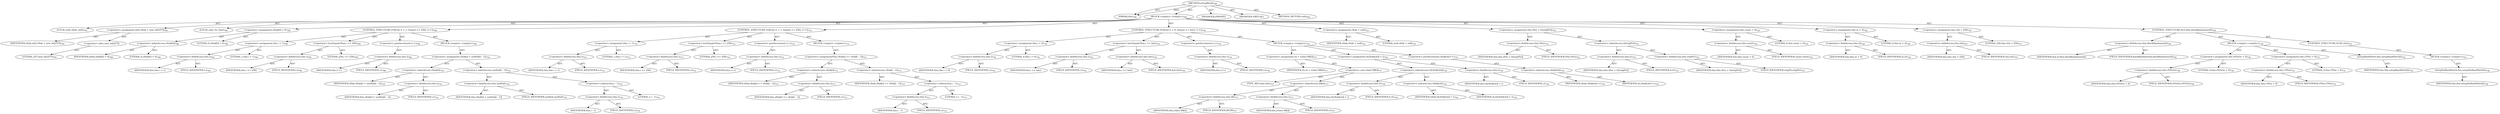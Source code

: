 digraph "setupBlock" {  
"111669149720" [label = <(METHOD,setupBlock)<SUB>704</SUB>> ]
"115964117003" [label = <(PARAM,this)<SUB>704</SUB>> ]
"25769803897" [label = <(BLOCK,&lt;empty&gt;,&lt;empty&gt;)<SUB>704</SUB>> ]
"94489280574" [label = <(LOCAL,int[] cftab: int[])<SUB>705</SUB>> ]
"30064771809" [label = <(&lt;operator&gt;.assignment,int[] cftab = new int[257])<SUB>705</SUB>> ]
"68719477355" [label = <(IDENTIFIER,cftab,int[] cftab = new int[257])<SUB>705</SUB>> ]
"30064771810" [label = <(&lt;operator&gt;.alloc,new int[257])> ]
"90194313401" [label = <(LITERAL,257,new int[257])<SUB>705</SUB>> ]
"94489280575" [label = <(LOCAL,char ch: char)<SUB>706</SUB>> ]
"30064771811" [label = <(&lt;operator&gt;.assignment,cftab[0] = 0)<SUB>708</SUB>> ]
"30064771812" [label = <(&lt;operator&gt;.indexAccess,cftab[0])<SUB>708</SUB>> ]
"68719477356" [label = <(IDENTIFIER,cftab,cftab[0] = 0)<SUB>708</SUB>> ]
"90194313402" [label = <(LITERAL,0,cftab[0] = 0)<SUB>708</SUB>> ]
"90194313403" [label = <(LITERAL,0,cftab[0] = 0)<SUB>708</SUB>> ]
"47244640350" [label = <(CONTROL_STRUCTURE,FOR,for (i = 1; Some(i &lt;= 256); i++))<SUB>709</SUB>> ]
"30064771813" [label = <(&lt;operator&gt;.assignment,this.i = 1)<SUB>709</SUB>> ]
"30064771814" [label = <(&lt;operator&gt;.fieldAccess,this.i)<SUB>709</SUB>> ]
"68719477357" [label = <(IDENTIFIER,this,this.i = 1)> ]
"55834574991" [label = <(FIELD_IDENTIFIER,i,i)<SUB>709</SUB>> ]
"90194313404" [label = <(LITERAL,1,this.i = 1)<SUB>709</SUB>> ]
"30064771815" [label = <(&lt;operator&gt;.lessEqualsThan,i &lt;= 256)<SUB>709</SUB>> ]
"30064771816" [label = <(&lt;operator&gt;.fieldAccess,this.i)<SUB>709</SUB>> ]
"68719477358" [label = <(IDENTIFIER,this,i &lt;= 256)> ]
"55834574992" [label = <(FIELD_IDENTIFIER,i,i)<SUB>709</SUB>> ]
"90194313405" [label = <(LITERAL,256,i &lt;= 256)<SUB>709</SUB>> ]
"30064771817" [label = <(&lt;operator&gt;.postIncrement,i++)<SUB>709</SUB>> ]
"30064771818" [label = <(&lt;operator&gt;.fieldAccess,this.i)<SUB>709</SUB>> ]
"68719477359" [label = <(IDENTIFIER,this,i++)> ]
"55834574993" [label = <(FIELD_IDENTIFIER,i,i)<SUB>709</SUB>> ]
"25769803898" [label = <(BLOCK,&lt;empty&gt;,&lt;empty&gt;)<SUB>709</SUB>> ]
"30064771819" [label = <(&lt;operator&gt;.assignment,cftab[i] = unzftab[i - 1])<SUB>710</SUB>> ]
"30064771820" [label = <(&lt;operator&gt;.indexAccess,cftab[i])<SUB>710</SUB>> ]
"68719477360" [label = <(IDENTIFIER,cftab,cftab[i] = unzftab[i - 1])<SUB>710</SUB>> ]
"30064771821" [label = <(&lt;operator&gt;.fieldAccess,this.i)<SUB>710</SUB>> ]
"68719477361" [label = <(IDENTIFIER,this,cftab[i] = unzftab[i - 1])> ]
"55834574994" [label = <(FIELD_IDENTIFIER,i,i)<SUB>710</SUB>> ]
"30064771822" [label = <(&lt;operator&gt;.indexAccess,unzftab[i - 1])<SUB>710</SUB>> ]
"30064771823" [label = <(&lt;operator&gt;.fieldAccess,this.unzftab)<SUB>710</SUB>> ]
"68719477362" [label = <(IDENTIFIER,this,cftab[i] = unzftab[i - 1])> ]
"55834574995" [label = <(FIELD_IDENTIFIER,unzftab,unzftab)<SUB>710</SUB>> ]
"30064771824" [label = <(&lt;operator&gt;.subtraction,i - 1)<SUB>710</SUB>> ]
"30064771825" [label = <(&lt;operator&gt;.fieldAccess,this.i)<SUB>710</SUB>> ]
"68719477363" [label = <(IDENTIFIER,this,i - 1)> ]
"55834574996" [label = <(FIELD_IDENTIFIER,i,i)<SUB>710</SUB>> ]
"90194313406" [label = <(LITERAL,1,i - 1)<SUB>710</SUB>> ]
"47244640351" [label = <(CONTROL_STRUCTURE,FOR,for (i = 1; Some(i &lt;= 256); i++))<SUB>712</SUB>> ]
"30064771826" [label = <(&lt;operator&gt;.assignment,this.i = 1)<SUB>712</SUB>> ]
"30064771827" [label = <(&lt;operator&gt;.fieldAccess,this.i)<SUB>712</SUB>> ]
"68719477364" [label = <(IDENTIFIER,this,this.i = 1)> ]
"55834574997" [label = <(FIELD_IDENTIFIER,i,i)<SUB>712</SUB>> ]
"90194313407" [label = <(LITERAL,1,this.i = 1)<SUB>712</SUB>> ]
"30064771828" [label = <(&lt;operator&gt;.lessEqualsThan,i &lt;= 256)<SUB>712</SUB>> ]
"30064771829" [label = <(&lt;operator&gt;.fieldAccess,this.i)<SUB>712</SUB>> ]
"68719477365" [label = <(IDENTIFIER,this,i &lt;= 256)> ]
"55834574998" [label = <(FIELD_IDENTIFIER,i,i)<SUB>712</SUB>> ]
"90194313408" [label = <(LITERAL,256,i &lt;= 256)<SUB>712</SUB>> ]
"30064771830" [label = <(&lt;operator&gt;.postIncrement,i++)<SUB>712</SUB>> ]
"30064771831" [label = <(&lt;operator&gt;.fieldAccess,this.i)<SUB>712</SUB>> ]
"68719477366" [label = <(IDENTIFIER,this,i++)> ]
"55834574999" [label = <(FIELD_IDENTIFIER,i,i)<SUB>712</SUB>> ]
"25769803899" [label = <(BLOCK,&lt;empty&gt;,&lt;empty&gt;)<SUB>712</SUB>> ]
"30064771832" [label = <(&lt;operator&gt;.assignmentPlus,cftab[i] += cftab[i - 1])<SUB>713</SUB>> ]
"30064771833" [label = <(&lt;operator&gt;.indexAccess,cftab[i])<SUB>713</SUB>> ]
"68719477367" [label = <(IDENTIFIER,cftab,cftab[i] += cftab[i - 1])<SUB>713</SUB>> ]
"30064771834" [label = <(&lt;operator&gt;.fieldAccess,this.i)<SUB>713</SUB>> ]
"68719477368" [label = <(IDENTIFIER,this,cftab[i] += cftab[i - 1])> ]
"55834575000" [label = <(FIELD_IDENTIFIER,i,i)<SUB>713</SUB>> ]
"30064771835" [label = <(&lt;operator&gt;.indexAccess,cftab[i - 1])<SUB>713</SUB>> ]
"68719477369" [label = <(IDENTIFIER,cftab,cftab[i] += cftab[i - 1])<SUB>713</SUB>> ]
"30064771836" [label = <(&lt;operator&gt;.subtraction,i - 1)<SUB>713</SUB>> ]
"30064771837" [label = <(&lt;operator&gt;.fieldAccess,this.i)<SUB>713</SUB>> ]
"68719477370" [label = <(IDENTIFIER,this,i - 1)> ]
"55834575001" [label = <(FIELD_IDENTIFIER,i,i)<SUB>713</SUB>> ]
"90194313409" [label = <(LITERAL,1,i - 1)<SUB>713</SUB>> ]
"47244640352" [label = <(CONTROL_STRUCTURE,FOR,for (i = 0; Some(i &lt;= last); i++))<SUB>716</SUB>> ]
"30064771838" [label = <(&lt;operator&gt;.assignment,this.i = 0)<SUB>716</SUB>> ]
"30064771839" [label = <(&lt;operator&gt;.fieldAccess,this.i)<SUB>716</SUB>> ]
"68719477371" [label = <(IDENTIFIER,this,this.i = 0)> ]
"55834575002" [label = <(FIELD_IDENTIFIER,i,i)<SUB>716</SUB>> ]
"90194313410" [label = <(LITERAL,0,this.i = 0)<SUB>716</SUB>> ]
"30064771840" [label = <(&lt;operator&gt;.lessEqualsThan,i &lt;= last)<SUB>716</SUB>> ]
"30064771841" [label = <(&lt;operator&gt;.fieldAccess,this.i)<SUB>716</SUB>> ]
"68719477372" [label = <(IDENTIFIER,this,i &lt;= last)> ]
"55834575003" [label = <(FIELD_IDENTIFIER,i,i)<SUB>716</SUB>> ]
"30064771842" [label = <(&lt;operator&gt;.fieldAccess,this.last)<SUB>716</SUB>> ]
"68719477373" [label = <(IDENTIFIER,this,i &lt;= last)> ]
"55834575004" [label = <(FIELD_IDENTIFIER,last,last)<SUB>716</SUB>> ]
"30064771843" [label = <(&lt;operator&gt;.postIncrement,i++)<SUB>716</SUB>> ]
"30064771844" [label = <(&lt;operator&gt;.fieldAccess,this.i)<SUB>716</SUB>> ]
"68719477374" [label = <(IDENTIFIER,this,i++)> ]
"55834575005" [label = <(FIELD_IDENTIFIER,i,i)<SUB>716</SUB>> ]
"25769803900" [label = <(BLOCK,&lt;empty&gt;,&lt;empty&gt;)<SUB>716</SUB>> ]
"30064771845" [label = <(&lt;operator&gt;.assignment,ch = (char) ll8[i])<SUB>717</SUB>> ]
"68719477375" [label = <(IDENTIFIER,ch,ch = (char) ll8[i])<SUB>717</SUB>> ]
"30064771846" [label = <(&lt;operator&gt;.cast,(char) ll8[i])<SUB>717</SUB>> ]
"180388626453" [label = <(TYPE_REF,char,char)<SUB>717</SUB>> ]
"30064771847" [label = <(&lt;operator&gt;.indexAccess,ll8[i])<SUB>717</SUB>> ]
"30064771848" [label = <(&lt;operator&gt;.fieldAccess,this.ll8)<SUB>717</SUB>> ]
"68719477376" [label = <(IDENTIFIER,this,(char) ll8[i])> ]
"55834575006" [label = <(FIELD_IDENTIFIER,ll8,ll8)<SUB>717</SUB>> ]
"30064771849" [label = <(&lt;operator&gt;.fieldAccess,this.i)<SUB>717</SUB>> ]
"68719477377" [label = <(IDENTIFIER,this,(char) ll8[i])> ]
"55834575007" [label = <(FIELD_IDENTIFIER,i,i)<SUB>717</SUB>> ]
"30064771850" [label = <(&lt;operator&gt;.assignment,tt[cftab[ch]] = i)<SUB>718</SUB>> ]
"30064771851" [label = <(&lt;operator&gt;.indexAccess,tt[cftab[ch]])<SUB>718</SUB>> ]
"30064771852" [label = <(&lt;operator&gt;.fieldAccess,this.tt)<SUB>718</SUB>> ]
"68719477378" [label = <(IDENTIFIER,this,tt[cftab[ch]] = i)> ]
"55834575008" [label = <(FIELD_IDENTIFIER,tt,tt)<SUB>718</SUB>> ]
"30064771853" [label = <(&lt;operator&gt;.indexAccess,cftab[ch])<SUB>718</SUB>> ]
"68719477379" [label = <(IDENTIFIER,cftab,tt[cftab[ch]] = i)<SUB>718</SUB>> ]
"68719477380" [label = <(IDENTIFIER,ch,tt[cftab[ch]] = i)<SUB>718</SUB>> ]
"30064771854" [label = <(&lt;operator&gt;.fieldAccess,this.i)<SUB>718</SUB>> ]
"68719477381" [label = <(IDENTIFIER,this,tt[cftab[ch]] = i)> ]
"55834575009" [label = <(FIELD_IDENTIFIER,i,i)<SUB>718</SUB>> ]
"30064771855" [label = <(&lt;operator&gt;.postIncrement,cftab[ch]++)<SUB>719</SUB>> ]
"30064771856" [label = <(&lt;operator&gt;.indexAccess,cftab[ch])<SUB>719</SUB>> ]
"68719477382" [label = <(IDENTIFIER,cftab,cftab[ch]++)<SUB>719</SUB>> ]
"68719477383" [label = <(IDENTIFIER,ch,cftab[ch]++)<SUB>719</SUB>> ]
"30064771857" [label = <(&lt;operator&gt;.assignment,cftab = null)<SUB>721</SUB>> ]
"68719477384" [label = <(IDENTIFIER,cftab,cftab = null)<SUB>721</SUB>> ]
"90194313411" [label = <(LITERAL,null,cftab = null)<SUB>721</SUB>> ]
"30064771858" [label = <(&lt;operator&gt;.assignment,this.tPos = tt[origPtr])<SUB>723</SUB>> ]
"30064771859" [label = <(&lt;operator&gt;.fieldAccess,this.tPos)<SUB>723</SUB>> ]
"68719477385" [label = <(IDENTIFIER,this,this.tPos = tt[origPtr])> ]
"55834575010" [label = <(FIELD_IDENTIFIER,tPos,tPos)<SUB>723</SUB>> ]
"30064771860" [label = <(&lt;operator&gt;.indexAccess,tt[origPtr])<SUB>723</SUB>> ]
"30064771861" [label = <(&lt;operator&gt;.fieldAccess,this.tt)<SUB>723</SUB>> ]
"68719477386" [label = <(IDENTIFIER,this,this.tPos = tt[origPtr])> ]
"55834575011" [label = <(FIELD_IDENTIFIER,tt,tt)<SUB>723</SUB>> ]
"30064771862" [label = <(&lt;operator&gt;.fieldAccess,this.origPtr)<SUB>723</SUB>> ]
"68719477387" [label = <(IDENTIFIER,this,this.tPos = tt[origPtr])> ]
"55834575012" [label = <(FIELD_IDENTIFIER,origPtr,origPtr)<SUB>723</SUB>> ]
"30064771863" [label = <(&lt;operator&gt;.assignment,this.count = 0)<SUB>725</SUB>> ]
"30064771864" [label = <(&lt;operator&gt;.fieldAccess,this.count)<SUB>725</SUB>> ]
"68719477388" [label = <(IDENTIFIER,this,this.count = 0)> ]
"55834575013" [label = <(FIELD_IDENTIFIER,count,count)<SUB>725</SUB>> ]
"90194313412" [label = <(LITERAL,0,this.count = 0)<SUB>725</SUB>> ]
"30064771865" [label = <(&lt;operator&gt;.assignment,this.i2 = 0)<SUB>726</SUB>> ]
"30064771866" [label = <(&lt;operator&gt;.fieldAccess,this.i2)<SUB>726</SUB>> ]
"68719477389" [label = <(IDENTIFIER,this,this.i2 = 0)> ]
"55834575014" [label = <(FIELD_IDENTIFIER,i2,i2)<SUB>726</SUB>> ]
"90194313413" [label = <(LITERAL,0,this.i2 = 0)<SUB>726</SUB>> ]
"30064771867" [label = <(&lt;operator&gt;.assignment,this.ch2 = 256)<SUB>727</SUB>> ]
"30064771868" [label = <(&lt;operator&gt;.fieldAccess,this.ch2)<SUB>727</SUB>> ]
"68719477390" [label = <(IDENTIFIER,this,this.ch2 = 256)> ]
"55834575015" [label = <(FIELD_IDENTIFIER,ch2,ch2)<SUB>727</SUB>> ]
"90194313414" [label = <(LITERAL,256,this.ch2 = 256)<SUB>727</SUB>> ]
"47244640353" [label = <(CONTROL_STRUCTURE,IF,if (this.blockRandomised))<SUB>729</SUB>> ]
"30064771869" [label = <(&lt;operator&gt;.fieldAccess,this.blockRandomised)<SUB>729</SUB>> ]
"68719477391" [label = <(IDENTIFIER,this,if (this.blockRandomised))> ]
"55834575016" [label = <(FIELD_IDENTIFIER,blockRandomised,blockRandomised)<SUB>729</SUB>> ]
"25769803901" [label = <(BLOCK,&lt;empty&gt;,&lt;empty&gt;)<SUB>729</SUB>> ]
"30064771870" [label = <(&lt;operator&gt;.assignment,this.rNToGo = 0)<SUB>730</SUB>> ]
"30064771871" [label = <(&lt;operator&gt;.fieldAccess,this.rNToGo)<SUB>730</SUB>> ]
"68719477392" [label = <(IDENTIFIER,this,this.rNToGo = 0)> ]
"55834575017" [label = <(FIELD_IDENTIFIER,rNToGo,rNToGo)<SUB>730</SUB>> ]
"90194313415" [label = <(LITERAL,0,this.rNToGo = 0)<SUB>730</SUB>> ]
"30064771872" [label = <(&lt;operator&gt;.assignment,this.rTPos = 0)<SUB>731</SUB>> ]
"30064771873" [label = <(&lt;operator&gt;.fieldAccess,this.rTPos)<SUB>731</SUB>> ]
"68719477393" [label = <(IDENTIFIER,this,this.rTPos = 0)> ]
"55834575018" [label = <(FIELD_IDENTIFIER,rTPos,rTPos)<SUB>731</SUB>> ]
"90194313416" [label = <(LITERAL,0,this.rTPos = 0)<SUB>731</SUB>> ]
"30064771874" [label = <(setupRandPartA,this.setupRandPartA())<SUB>732</SUB>> ]
"68719476782" [label = <(IDENTIFIER,this,this.setupRandPartA())<SUB>732</SUB>> ]
"47244640354" [label = <(CONTROL_STRUCTURE,ELSE,else)<SUB>733</SUB>> ]
"25769803902" [label = <(BLOCK,&lt;empty&gt;,&lt;empty&gt;)<SUB>733</SUB>> ]
"30064771875" [label = <(setupNoRandPartA,this.setupNoRandPartA())<SUB>734</SUB>> ]
"68719476783" [label = <(IDENTIFIER,this,this.setupNoRandPartA())<SUB>734</SUB>> ]
"133143986266" [label = <(MODIFIER,PRIVATE)> ]
"133143986267" [label = <(MODIFIER,VIRTUAL)> ]
"128849018904" [label = <(METHOD_RETURN,void)<SUB>704</SUB>> ]
  "111669149720" -> "115964117003"  [ label = "AST: "] 
  "111669149720" -> "25769803897"  [ label = "AST: "] 
  "111669149720" -> "133143986266"  [ label = "AST: "] 
  "111669149720" -> "133143986267"  [ label = "AST: "] 
  "111669149720" -> "128849018904"  [ label = "AST: "] 
  "25769803897" -> "94489280574"  [ label = "AST: "] 
  "25769803897" -> "30064771809"  [ label = "AST: "] 
  "25769803897" -> "94489280575"  [ label = "AST: "] 
  "25769803897" -> "30064771811"  [ label = "AST: "] 
  "25769803897" -> "47244640350"  [ label = "AST: "] 
  "25769803897" -> "47244640351"  [ label = "AST: "] 
  "25769803897" -> "47244640352"  [ label = "AST: "] 
  "25769803897" -> "30064771857"  [ label = "AST: "] 
  "25769803897" -> "30064771858"  [ label = "AST: "] 
  "25769803897" -> "30064771863"  [ label = "AST: "] 
  "25769803897" -> "30064771865"  [ label = "AST: "] 
  "25769803897" -> "30064771867"  [ label = "AST: "] 
  "25769803897" -> "47244640353"  [ label = "AST: "] 
  "30064771809" -> "68719477355"  [ label = "AST: "] 
  "30064771809" -> "30064771810"  [ label = "AST: "] 
  "30064771810" -> "90194313401"  [ label = "AST: "] 
  "30064771811" -> "30064771812"  [ label = "AST: "] 
  "30064771811" -> "90194313403"  [ label = "AST: "] 
  "30064771812" -> "68719477356"  [ label = "AST: "] 
  "30064771812" -> "90194313402"  [ label = "AST: "] 
  "47244640350" -> "30064771813"  [ label = "AST: "] 
  "47244640350" -> "30064771815"  [ label = "AST: "] 
  "47244640350" -> "30064771817"  [ label = "AST: "] 
  "47244640350" -> "25769803898"  [ label = "AST: "] 
  "30064771813" -> "30064771814"  [ label = "AST: "] 
  "30064771813" -> "90194313404"  [ label = "AST: "] 
  "30064771814" -> "68719477357"  [ label = "AST: "] 
  "30064771814" -> "55834574991"  [ label = "AST: "] 
  "30064771815" -> "30064771816"  [ label = "AST: "] 
  "30064771815" -> "90194313405"  [ label = "AST: "] 
  "30064771816" -> "68719477358"  [ label = "AST: "] 
  "30064771816" -> "55834574992"  [ label = "AST: "] 
  "30064771817" -> "30064771818"  [ label = "AST: "] 
  "30064771818" -> "68719477359"  [ label = "AST: "] 
  "30064771818" -> "55834574993"  [ label = "AST: "] 
  "25769803898" -> "30064771819"  [ label = "AST: "] 
  "30064771819" -> "30064771820"  [ label = "AST: "] 
  "30064771819" -> "30064771822"  [ label = "AST: "] 
  "30064771820" -> "68719477360"  [ label = "AST: "] 
  "30064771820" -> "30064771821"  [ label = "AST: "] 
  "30064771821" -> "68719477361"  [ label = "AST: "] 
  "30064771821" -> "55834574994"  [ label = "AST: "] 
  "30064771822" -> "30064771823"  [ label = "AST: "] 
  "30064771822" -> "30064771824"  [ label = "AST: "] 
  "30064771823" -> "68719477362"  [ label = "AST: "] 
  "30064771823" -> "55834574995"  [ label = "AST: "] 
  "30064771824" -> "30064771825"  [ label = "AST: "] 
  "30064771824" -> "90194313406"  [ label = "AST: "] 
  "30064771825" -> "68719477363"  [ label = "AST: "] 
  "30064771825" -> "55834574996"  [ label = "AST: "] 
  "47244640351" -> "30064771826"  [ label = "AST: "] 
  "47244640351" -> "30064771828"  [ label = "AST: "] 
  "47244640351" -> "30064771830"  [ label = "AST: "] 
  "47244640351" -> "25769803899"  [ label = "AST: "] 
  "30064771826" -> "30064771827"  [ label = "AST: "] 
  "30064771826" -> "90194313407"  [ label = "AST: "] 
  "30064771827" -> "68719477364"  [ label = "AST: "] 
  "30064771827" -> "55834574997"  [ label = "AST: "] 
  "30064771828" -> "30064771829"  [ label = "AST: "] 
  "30064771828" -> "90194313408"  [ label = "AST: "] 
  "30064771829" -> "68719477365"  [ label = "AST: "] 
  "30064771829" -> "55834574998"  [ label = "AST: "] 
  "30064771830" -> "30064771831"  [ label = "AST: "] 
  "30064771831" -> "68719477366"  [ label = "AST: "] 
  "30064771831" -> "55834574999"  [ label = "AST: "] 
  "25769803899" -> "30064771832"  [ label = "AST: "] 
  "30064771832" -> "30064771833"  [ label = "AST: "] 
  "30064771832" -> "30064771835"  [ label = "AST: "] 
  "30064771833" -> "68719477367"  [ label = "AST: "] 
  "30064771833" -> "30064771834"  [ label = "AST: "] 
  "30064771834" -> "68719477368"  [ label = "AST: "] 
  "30064771834" -> "55834575000"  [ label = "AST: "] 
  "30064771835" -> "68719477369"  [ label = "AST: "] 
  "30064771835" -> "30064771836"  [ label = "AST: "] 
  "30064771836" -> "30064771837"  [ label = "AST: "] 
  "30064771836" -> "90194313409"  [ label = "AST: "] 
  "30064771837" -> "68719477370"  [ label = "AST: "] 
  "30064771837" -> "55834575001"  [ label = "AST: "] 
  "47244640352" -> "30064771838"  [ label = "AST: "] 
  "47244640352" -> "30064771840"  [ label = "AST: "] 
  "47244640352" -> "30064771843"  [ label = "AST: "] 
  "47244640352" -> "25769803900"  [ label = "AST: "] 
  "30064771838" -> "30064771839"  [ label = "AST: "] 
  "30064771838" -> "90194313410"  [ label = "AST: "] 
  "30064771839" -> "68719477371"  [ label = "AST: "] 
  "30064771839" -> "55834575002"  [ label = "AST: "] 
  "30064771840" -> "30064771841"  [ label = "AST: "] 
  "30064771840" -> "30064771842"  [ label = "AST: "] 
  "30064771841" -> "68719477372"  [ label = "AST: "] 
  "30064771841" -> "55834575003"  [ label = "AST: "] 
  "30064771842" -> "68719477373"  [ label = "AST: "] 
  "30064771842" -> "55834575004"  [ label = "AST: "] 
  "30064771843" -> "30064771844"  [ label = "AST: "] 
  "30064771844" -> "68719477374"  [ label = "AST: "] 
  "30064771844" -> "55834575005"  [ label = "AST: "] 
  "25769803900" -> "30064771845"  [ label = "AST: "] 
  "25769803900" -> "30064771850"  [ label = "AST: "] 
  "25769803900" -> "30064771855"  [ label = "AST: "] 
  "30064771845" -> "68719477375"  [ label = "AST: "] 
  "30064771845" -> "30064771846"  [ label = "AST: "] 
  "30064771846" -> "180388626453"  [ label = "AST: "] 
  "30064771846" -> "30064771847"  [ label = "AST: "] 
  "30064771847" -> "30064771848"  [ label = "AST: "] 
  "30064771847" -> "30064771849"  [ label = "AST: "] 
  "30064771848" -> "68719477376"  [ label = "AST: "] 
  "30064771848" -> "55834575006"  [ label = "AST: "] 
  "30064771849" -> "68719477377"  [ label = "AST: "] 
  "30064771849" -> "55834575007"  [ label = "AST: "] 
  "30064771850" -> "30064771851"  [ label = "AST: "] 
  "30064771850" -> "30064771854"  [ label = "AST: "] 
  "30064771851" -> "30064771852"  [ label = "AST: "] 
  "30064771851" -> "30064771853"  [ label = "AST: "] 
  "30064771852" -> "68719477378"  [ label = "AST: "] 
  "30064771852" -> "55834575008"  [ label = "AST: "] 
  "30064771853" -> "68719477379"  [ label = "AST: "] 
  "30064771853" -> "68719477380"  [ label = "AST: "] 
  "30064771854" -> "68719477381"  [ label = "AST: "] 
  "30064771854" -> "55834575009"  [ label = "AST: "] 
  "30064771855" -> "30064771856"  [ label = "AST: "] 
  "30064771856" -> "68719477382"  [ label = "AST: "] 
  "30064771856" -> "68719477383"  [ label = "AST: "] 
  "30064771857" -> "68719477384"  [ label = "AST: "] 
  "30064771857" -> "90194313411"  [ label = "AST: "] 
  "30064771858" -> "30064771859"  [ label = "AST: "] 
  "30064771858" -> "30064771860"  [ label = "AST: "] 
  "30064771859" -> "68719477385"  [ label = "AST: "] 
  "30064771859" -> "55834575010"  [ label = "AST: "] 
  "30064771860" -> "30064771861"  [ label = "AST: "] 
  "30064771860" -> "30064771862"  [ label = "AST: "] 
  "30064771861" -> "68719477386"  [ label = "AST: "] 
  "30064771861" -> "55834575011"  [ label = "AST: "] 
  "30064771862" -> "68719477387"  [ label = "AST: "] 
  "30064771862" -> "55834575012"  [ label = "AST: "] 
  "30064771863" -> "30064771864"  [ label = "AST: "] 
  "30064771863" -> "90194313412"  [ label = "AST: "] 
  "30064771864" -> "68719477388"  [ label = "AST: "] 
  "30064771864" -> "55834575013"  [ label = "AST: "] 
  "30064771865" -> "30064771866"  [ label = "AST: "] 
  "30064771865" -> "90194313413"  [ label = "AST: "] 
  "30064771866" -> "68719477389"  [ label = "AST: "] 
  "30064771866" -> "55834575014"  [ label = "AST: "] 
  "30064771867" -> "30064771868"  [ label = "AST: "] 
  "30064771867" -> "90194313414"  [ label = "AST: "] 
  "30064771868" -> "68719477390"  [ label = "AST: "] 
  "30064771868" -> "55834575015"  [ label = "AST: "] 
  "47244640353" -> "30064771869"  [ label = "AST: "] 
  "47244640353" -> "25769803901"  [ label = "AST: "] 
  "47244640353" -> "47244640354"  [ label = "AST: "] 
  "30064771869" -> "68719477391"  [ label = "AST: "] 
  "30064771869" -> "55834575016"  [ label = "AST: "] 
  "25769803901" -> "30064771870"  [ label = "AST: "] 
  "25769803901" -> "30064771872"  [ label = "AST: "] 
  "25769803901" -> "30064771874"  [ label = "AST: "] 
  "30064771870" -> "30064771871"  [ label = "AST: "] 
  "30064771870" -> "90194313415"  [ label = "AST: "] 
  "30064771871" -> "68719477392"  [ label = "AST: "] 
  "30064771871" -> "55834575017"  [ label = "AST: "] 
  "30064771872" -> "30064771873"  [ label = "AST: "] 
  "30064771872" -> "90194313416"  [ label = "AST: "] 
  "30064771873" -> "68719477393"  [ label = "AST: "] 
  "30064771873" -> "55834575018"  [ label = "AST: "] 
  "30064771874" -> "68719476782"  [ label = "AST: "] 
  "47244640354" -> "25769803902"  [ label = "AST: "] 
  "25769803902" -> "30064771875"  [ label = "AST: "] 
  "30064771875" -> "68719476783"  [ label = "AST: "] 
  "111669149720" -> "115964117003"  [ label = "DDG: "] 
}
